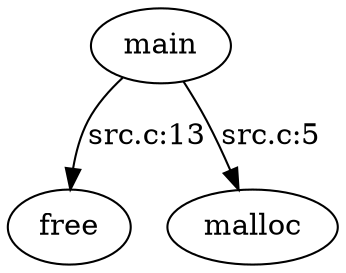 digraph G {
  main;
  free;
  malloc;
  
  
  main -> free [label="src.c:13", ];
  main -> malloc [label="src.c:5", ];
  
  }